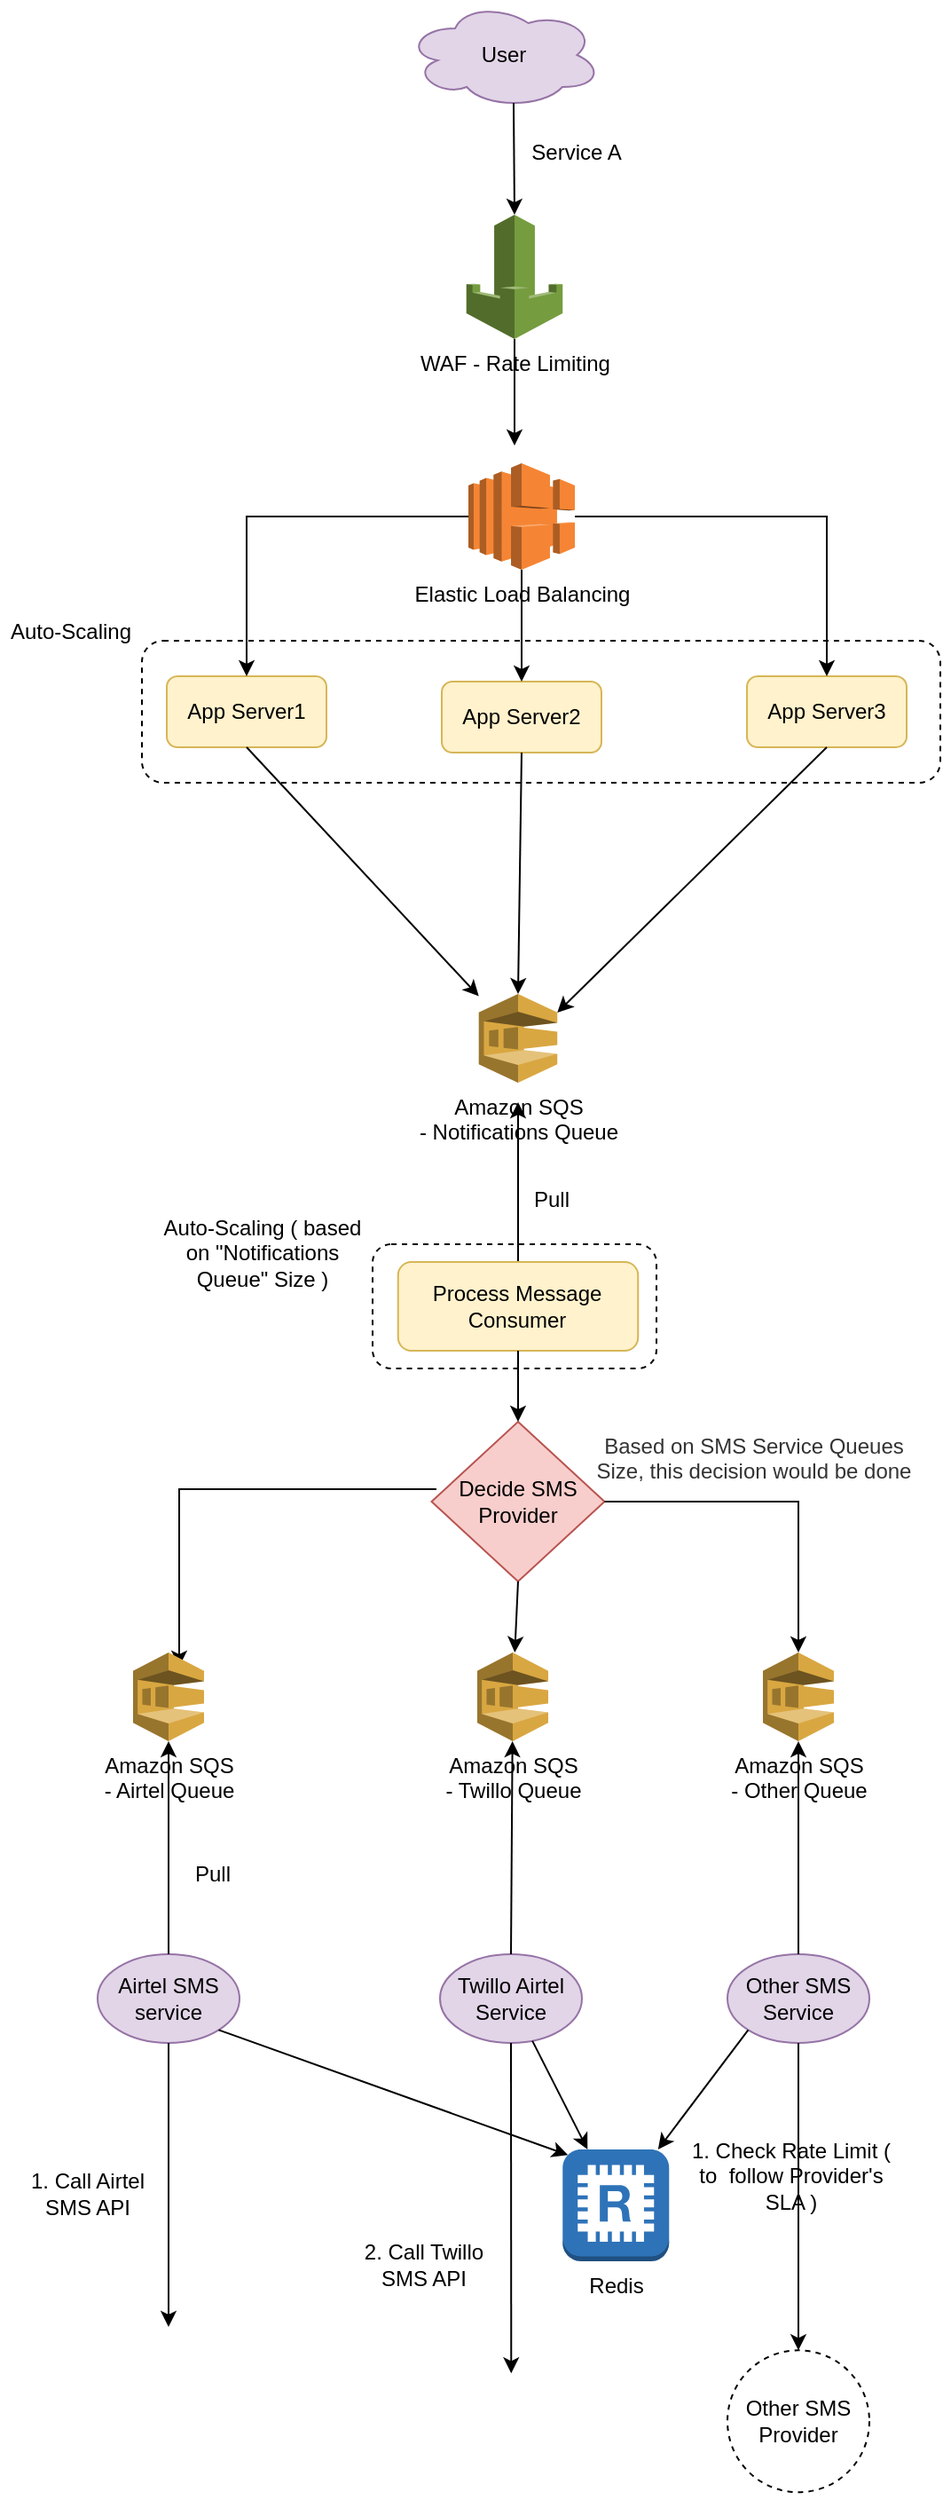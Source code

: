 <mxfile version="20.3.3" type="github">
  <diagram id="hSpV1MgLl40jB2ClibWX" name="Page-1">
    <mxGraphModel dx="946" dy="1626" grid="1" gridSize="10" guides="1" tooltips="1" connect="1" arrows="1" fold="1" page="1" pageScale="1" pageWidth="850" pageHeight="1100" math="0" shadow="0">
      <root>
        <mxCell id="0" />
        <mxCell id="1" parent="0" />
        <mxCell id="XWJMHJDdhMRQOgqJG1MP-10" value="" style="rounded=1;whiteSpace=wrap;html=1;dashed=1;" vertex="1" parent="1">
          <mxGeometry x="310" y="560" width="160" height="70" as="geometry" />
        </mxCell>
        <mxCell id="XWJMHJDdhMRQOgqJG1MP-1" value="" style="rounded=1;whiteSpace=wrap;html=1;dashed=1;" vertex="1" parent="1">
          <mxGeometry x="180" y="220" width="450" height="80" as="geometry" />
        </mxCell>
        <mxCell id="RC4oqEELy3gwianFtOuK-1" value="User" style="ellipse;shape=cloud;whiteSpace=wrap;html=1;fillColor=#e1d5e7;strokeColor=#9673a6;" parent="1" vertex="1">
          <mxGeometry x="328.99" y="-140" width="110" height="60" as="geometry" />
        </mxCell>
        <mxCell id="RC4oqEELy3gwianFtOuK-3" value="App Server1" style="rounded=1;whiteSpace=wrap;html=1;fillColor=#fff2cc;strokeColor=#d6b656;" parent="1" vertex="1">
          <mxGeometry x="194" y="240" width="90" height="40" as="geometry" />
        </mxCell>
        <mxCell id="RC4oqEELy3gwianFtOuK-5" value="" style="endArrow=classic;html=1;rounded=0;entryX=0.5;entryY=0;entryDx=0;entryDy=0;edgeStyle=orthogonalEdgeStyle;" parent="1" source="SCMvMcW7dWXdQyEaetod-3" target="RC4oqEELy3gwianFtOuK-3" edge="1">
          <mxGeometry width="50" height="50" relative="1" as="geometry">
            <mxPoint x="352.5" y="150" as="sourcePoint" />
            <mxPoint x="430" y="190" as="targetPoint" />
          </mxGeometry>
        </mxCell>
        <mxCell id="RC4oqEELy3gwianFtOuK-6" value="" style="endArrow=classic;html=1;rounded=0;exitX=0.55;exitY=0.95;exitDx=0;exitDy=0;exitPerimeter=0;entryX=0.5;entryY=0;entryDx=0;entryDy=0;entryPerimeter=0;" parent="1" source="RC4oqEELy3gwianFtOuK-1" target="XWJMHJDdhMRQOgqJG1MP-7" edge="1">
          <mxGeometry width="50" height="50" relative="1" as="geometry">
            <mxPoint x="380" y="240" as="sourcePoint" />
            <mxPoint x="393.673" y="111.249" as="targetPoint" />
          </mxGeometry>
        </mxCell>
        <mxCell id="RC4oqEELy3gwianFtOuK-7" value="App Server2" style="rounded=1;whiteSpace=wrap;html=1;fillColor=#fff2cc;strokeColor=#d6b656;" parent="1" vertex="1">
          <mxGeometry x="348.99" y="243" width="90" height="40" as="geometry" />
        </mxCell>
        <mxCell id="RC4oqEELy3gwianFtOuK-8" value="" style="endArrow=classic;html=1;rounded=0;exitX=0.5;exitY=1;exitDx=0;exitDy=0;exitPerimeter=0;" parent="1" source="SCMvMcW7dWXdQyEaetod-3" target="RC4oqEELy3gwianFtOuK-7" edge="1">
          <mxGeometry width="50" height="50" relative="1" as="geometry">
            <mxPoint x="395" y="190" as="sourcePoint" />
            <mxPoint x="430" y="190" as="targetPoint" />
          </mxGeometry>
        </mxCell>
        <mxCell id="RC4oqEELy3gwianFtOuK-9" value="App Server3" style="rounded=1;whiteSpace=wrap;html=1;fillColor=#fff2cc;strokeColor=#d6b656;" parent="1" vertex="1">
          <mxGeometry x="521" y="240" width="90" height="40" as="geometry" />
        </mxCell>
        <mxCell id="RC4oqEELy3gwianFtOuK-10" value="" style="endArrow=classic;html=1;rounded=0;entryX=0.5;entryY=0;entryDx=0;entryDy=0;edgeStyle=orthogonalEdgeStyle;" parent="1" source="SCMvMcW7dWXdQyEaetod-3" target="RC4oqEELy3gwianFtOuK-9" edge="1">
          <mxGeometry width="50" height="50" relative="1" as="geometry">
            <mxPoint x="437.5" y="150" as="sourcePoint" />
            <mxPoint x="430" y="190" as="targetPoint" />
          </mxGeometry>
        </mxCell>
        <mxCell id="RC4oqEELy3gwianFtOuK-12" value="Airtel SMS service" style="ellipse;whiteSpace=wrap;html=1;fillColor=#e1d5e7;strokeColor=#9673a6;" parent="1" vertex="1">
          <mxGeometry x="155" y="960" width="80" height="50" as="geometry" />
        </mxCell>
        <mxCell id="RC4oqEELy3gwianFtOuK-13" value="Twillo Airtel Service" style="ellipse;whiteSpace=wrap;html=1;fillColor=#e1d5e7;strokeColor=#9673a6;" parent="1" vertex="1">
          <mxGeometry x="348" y="960" width="80" height="50" as="geometry" />
        </mxCell>
        <mxCell id="RC4oqEELy3gwianFtOuK-14" value="" style="endArrow=classic;html=1;rounded=0;exitX=0.5;exitY=1;exitDx=0;exitDy=0;" parent="1" source="RC4oqEELy3gwianFtOuK-3" target="SCMvMcW7dWXdQyEaetod-4" edge="1">
          <mxGeometry width="50" height="50" relative="1" as="geometry">
            <mxPoint x="380" y="450" as="sourcePoint" />
            <mxPoint x="358.005" y="405.99" as="targetPoint" />
          </mxGeometry>
        </mxCell>
        <mxCell id="RC4oqEELy3gwianFtOuK-15" value="" style="endArrow=classic;html=1;rounded=0;exitX=0.5;exitY=1;exitDx=0;exitDy=0;entryX=0.5;entryY=0;entryDx=0;entryDy=0;entryPerimeter=0;" parent="1" source="RC4oqEELy3gwianFtOuK-7" target="SCMvMcW7dWXdQyEaetod-4" edge="1">
          <mxGeometry width="50" height="50" relative="1" as="geometry">
            <mxPoint x="249" y="280" as="sourcePoint" />
            <mxPoint x="392" y="410" as="targetPoint" />
          </mxGeometry>
        </mxCell>
        <mxCell id="RC4oqEELy3gwianFtOuK-16" value="" style="endArrow=classic;html=1;rounded=0;exitX=0.5;exitY=1;exitDx=0;exitDy=0;entryX=1;entryY=0.21;entryDx=0;entryDy=0;entryPerimeter=0;" parent="1" source="RC4oqEELy3gwianFtOuK-9" target="SCMvMcW7dWXdQyEaetod-4" edge="1">
          <mxGeometry width="50" height="50" relative="1" as="geometry">
            <mxPoint x="404" y="280" as="sourcePoint" />
            <mxPoint x="420" y="420" as="targetPoint" />
          </mxGeometry>
        </mxCell>
        <mxCell id="RC4oqEELy3gwianFtOuK-25" value="" style="endArrow=classic;html=1;rounded=0;exitX=0.5;exitY=0;exitDx=0;exitDy=0;" parent="1" source="RC4oqEELy3gwianFtOuK-27" edge="1">
          <mxGeometry width="50" height="50" relative="1" as="geometry">
            <mxPoint x="300" y="570" as="sourcePoint" />
            <mxPoint x="392" y="480" as="targetPoint" />
          </mxGeometry>
        </mxCell>
        <mxCell id="RC4oqEELy3gwianFtOuK-27" value="Process Message Consumer" style="rounded=1;whiteSpace=wrap;html=1;fillColor=#fff2cc;strokeColor=#d6b656;" parent="1" vertex="1">
          <mxGeometry x="324.37" y="570" width="135.25" height="50" as="geometry" />
        </mxCell>
        <mxCell id="RC4oqEELy3gwianFtOuK-29" value="" style="endArrow=classic;html=1;rounded=0;exitX=0.028;exitY=0.422;exitDx=0;exitDy=0;edgeStyle=orthogonalEdgeStyle;exitPerimeter=0;entryX=0.65;entryY=0.16;entryDx=0;entryDy=0;entryPerimeter=0;" parent="1" source="RC4oqEELy3gwianFtOuK-33" target="SCMvMcW7dWXdQyEaetod-10" edge="1">
          <mxGeometry width="50" height="50" relative="1" as="geometry">
            <mxPoint x="380" y="730" as="sourcePoint" />
            <mxPoint x="195" y="790" as="targetPoint" />
          </mxGeometry>
        </mxCell>
        <mxCell id="RC4oqEELy3gwianFtOuK-33" value="Decide SMS Provider" style="rhombus;whiteSpace=wrap;html=1;fillColor=#f8cecc;strokeColor=#b85450;" parent="1" vertex="1">
          <mxGeometry x="343.24" y="660" width="97.5" height="90" as="geometry" />
        </mxCell>
        <mxCell id="RC4oqEELy3gwianFtOuK-34" value="" style="endArrow=classic;html=1;rounded=0;exitX=0.5;exitY=1;exitDx=0;exitDy=0;entryX=0.5;entryY=0;entryDx=0;entryDy=0;" parent="1" source="RC4oqEELy3gwianFtOuK-27" target="RC4oqEELy3gwianFtOuK-33" edge="1">
          <mxGeometry width="50" height="50" relative="1" as="geometry">
            <mxPoint x="380" y="800" as="sourcePoint" />
            <mxPoint x="430" y="750" as="targetPoint" />
          </mxGeometry>
        </mxCell>
        <mxCell id="RC4oqEELy3gwianFtOuK-35" value="" style="endArrow=classic;html=1;rounded=0;exitX=0.5;exitY=1;exitDx=0;exitDy=0;" parent="1" source="RC4oqEELy3gwianFtOuK-33" target="SCMvMcW7dWXdQyEaetod-9" edge="1">
          <mxGeometry width="50" height="50" relative="1" as="geometry">
            <mxPoint x="380" y="750" as="sourcePoint" />
            <mxPoint x="389.535" y="790" as="targetPoint" />
          </mxGeometry>
        </mxCell>
        <mxCell id="RC4oqEELy3gwianFtOuK-37" value="" style="endArrow=classic;html=1;rounded=0;exitX=1;exitY=0.5;exitDx=0;exitDy=0;edgeStyle=orthogonalEdgeStyle;" parent="1" source="RC4oqEELy3gwianFtOuK-33" target="SCMvMcW7dWXdQyEaetod-8" edge="1">
          <mxGeometry width="50" height="50" relative="1" as="geometry">
            <mxPoint x="380" y="870" as="sourcePoint" />
            <mxPoint x="555" y="790" as="targetPoint" />
          </mxGeometry>
        </mxCell>
        <mxCell id="RC4oqEELy3gwianFtOuK-38" value="" style="endArrow=classic;html=1;rounded=0;exitX=0.5;exitY=0;exitDx=0;exitDy=0;" parent="1" source="RC4oqEELy3gwianFtOuK-12" edge="1" target="SCMvMcW7dWXdQyEaetod-10">
          <mxGeometry width="50" height="50" relative="1" as="geometry">
            <mxPoint x="380" y="910" as="sourcePoint" />
            <mxPoint x="195" y="840" as="targetPoint" />
          </mxGeometry>
        </mxCell>
        <mxCell id="RC4oqEELy3gwianFtOuK-40" value="" style="endArrow=classic;html=1;rounded=0;exitX=0.5;exitY=0;exitDx=0;exitDy=0;" parent="1" source="RC4oqEELy3gwianFtOuK-13" target="SCMvMcW7dWXdQyEaetod-9" edge="1">
          <mxGeometry width="50" height="50" relative="1" as="geometry">
            <mxPoint x="380" y="910" as="sourcePoint" />
            <mxPoint x="388" y="840" as="targetPoint" />
          </mxGeometry>
        </mxCell>
        <mxCell id="RC4oqEELy3gwianFtOuK-41" value="Other SMS Service" style="ellipse;whiteSpace=wrap;html=1;fillColor=#e1d5e7;strokeColor=#9673a6;" parent="1" vertex="1">
          <mxGeometry x="510" y="960" width="80" height="50" as="geometry" />
        </mxCell>
        <mxCell id="RC4oqEELy3gwianFtOuK-42" value="" style="endArrow=classic;html=1;rounded=0;" parent="1" source="RC4oqEELy3gwianFtOuK-41" target="SCMvMcW7dWXdQyEaetod-8" edge="1">
          <mxGeometry width="50" height="50" relative="1" as="geometry">
            <mxPoint x="550" y="950" as="sourcePoint" />
            <mxPoint x="555" y="840" as="targetPoint" />
          </mxGeometry>
        </mxCell>
        <mxCell id="hsocOPPATjzEpRB6f7Aq-1" value="Pull" style="text;html=1;strokeColor=none;fillColor=none;align=center;verticalAlign=middle;whiteSpace=wrap;rounded=0;" parent="1" vertex="1">
          <mxGeometry x="190" y="900" width="60" height="30" as="geometry" />
        </mxCell>
        <mxCell id="hsocOPPATjzEpRB6f7Aq-2" value="Pull" style="text;html=1;strokeColor=none;fillColor=none;align=center;verticalAlign=middle;whiteSpace=wrap;rounded=0;" parent="1" vertex="1">
          <mxGeometry x="380.74" y="520" width="60" height="30" as="geometry" />
        </mxCell>
        <mxCell id="SCMvMcW7dWXdQyEaetod-3" value="Elastic Load Balancing" style="outlineConnect=0;dashed=0;verticalLabelPosition=bottom;verticalAlign=top;align=center;html=1;shape=mxgraph.aws3.elastic_load_balancing;fillColor=#F58534;gradientColor=none;" parent="1" vertex="1">
          <mxGeometry x="364" y="120" width="60" height="60" as="geometry" />
        </mxCell>
        <mxCell id="SCMvMcW7dWXdQyEaetod-4" value="&lt;div&gt;Amazon SQS &lt;br&gt;&lt;/div&gt;&lt;div&gt;- Notifications Queue&lt;/div&gt;" style="outlineConnect=0;dashed=0;verticalLabelPosition=bottom;verticalAlign=top;align=center;html=1;shape=mxgraph.aws3.sqs;fillColor=#D9A741;gradientColor=none;" parent="1" vertex="1">
          <mxGeometry x="369.87" y="419" width="44.25" height="50" as="geometry" />
        </mxCell>
        <mxCell id="SCMvMcW7dWXdQyEaetod-6" value="Auto-Scaling ( based on &quot;Notifications Queue&quot; Size )" style="text;html=1;strokeColor=none;fillColor=none;align=center;verticalAlign=middle;whiteSpace=wrap;rounded=0;" parent="1" vertex="1">
          <mxGeometry x="190" y="550" width="116" height="30" as="geometry" />
        </mxCell>
        <mxCell id="SCMvMcW7dWXdQyEaetod-7" value="&lt;div style=&quot;text-align: center;&quot;&gt;&lt;span style=&quot;background-color: initial;&quot;&gt;&lt;font color=&quot;#333333&quot;&gt;Based on SMS Service Queues Size, this decision would be done&lt;/font&gt;&lt;/span&gt;&lt;/div&gt;" style="text;whiteSpace=wrap;html=1;" parent="1" vertex="1">
          <mxGeometry x="428" y="660" width="192" height="40" as="geometry" />
        </mxCell>
        <mxCell id="SCMvMcW7dWXdQyEaetod-8" value="&lt;div&gt;Amazon SQS &lt;br&gt;&lt;/div&gt;&lt;div&gt;- Other Queue &lt;/div&gt;" style="outlineConnect=0;dashed=0;verticalLabelPosition=bottom;verticalAlign=top;align=center;html=1;shape=mxgraph.aws3.sqs;fillColor=#D9A741;gradientColor=none;" parent="1" vertex="1">
          <mxGeometry x="530" y="790" width="40" height="50" as="geometry" />
        </mxCell>
        <mxCell id="SCMvMcW7dWXdQyEaetod-9" value="&lt;div&gt;Amazon SQS&lt;/div&gt;&lt;div&gt;- Twillo Queue &lt;br&gt;&lt;/div&gt;" style="outlineConnect=0;dashed=0;verticalLabelPosition=bottom;verticalAlign=top;align=center;html=1;shape=mxgraph.aws3.sqs;fillColor=#D9A741;gradientColor=none;" parent="1" vertex="1">
          <mxGeometry x="369" y="790" width="40" height="50" as="geometry" />
        </mxCell>
        <mxCell id="SCMvMcW7dWXdQyEaetod-10" value="&lt;div&gt;Amazon SQS &lt;br&gt;&lt;/div&gt;&lt;div&gt;- Airtel Queue &lt;/div&gt;" style="outlineConnect=0;dashed=0;verticalLabelPosition=bottom;verticalAlign=top;align=center;html=1;shape=mxgraph.aws3.sqs;fillColor=#D9A741;gradientColor=none;" parent="1" vertex="1">
          <mxGeometry x="175" y="790" width="40" height="50" as="geometry" />
        </mxCell>
        <mxCell id="XWJMHJDdhMRQOgqJG1MP-2" value="Service A" style="text;html=1;strokeColor=none;fillColor=none;align=center;verticalAlign=middle;whiteSpace=wrap;rounded=0;dashed=1;" vertex="1" parent="1">
          <mxGeometry x="395" y="-70" width="60" height="30" as="geometry" />
        </mxCell>
        <mxCell id="XWJMHJDdhMRQOgqJG1MP-6" value="Auto-Scaling" style="text;html=1;strokeColor=none;fillColor=none;align=center;verticalAlign=middle;whiteSpace=wrap;rounded=0;dashed=1;" vertex="1" parent="1">
          <mxGeometry x="100" y="200" width="80" height="30" as="geometry" />
        </mxCell>
        <mxCell id="XWJMHJDdhMRQOgqJG1MP-7" value="WAF - Rate Limiting" style="outlineConnect=0;dashed=0;verticalLabelPosition=bottom;verticalAlign=top;align=center;html=1;shape=mxgraph.aws3.waf;fillColor=#759C3E;gradientColor=none;" vertex="1" parent="1">
          <mxGeometry x="362.87" y="-20" width="54.26" height="70" as="geometry" />
        </mxCell>
        <mxCell id="XWJMHJDdhMRQOgqJG1MP-9" value="" style="endArrow=classic;html=1;rounded=0;exitX=0.5;exitY=1;exitDx=0;exitDy=0;exitPerimeter=0;" edge="1" parent="1" source="XWJMHJDdhMRQOgqJG1MP-7">
          <mxGeometry width="50" height="50" relative="1" as="geometry">
            <mxPoint x="340" y="160" as="sourcePoint" />
            <mxPoint x="390" y="110" as="targetPoint" />
          </mxGeometry>
        </mxCell>
        <mxCell id="XWJMHJDdhMRQOgqJG1MP-11" value="Redis" style="outlineConnect=0;dashed=0;verticalLabelPosition=bottom;verticalAlign=top;align=center;html=1;shape=mxgraph.aws3.redis;fillColor=#2E73B8;gradientColor=none;" vertex="1" parent="1">
          <mxGeometry x="417.13" y="1070" width="60" height="63" as="geometry" />
        </mxCell>
        <mxCell id="XWJMHJDdhMRQOgqJG1MP-13" value="" style="endArrow=classic;html=1;rounded=0;exitX=1;exitY=1;exitDx=0;exitDy=0;entryX=0.05;entryY=0.05;entryDx=0;entryDy=0;entryPerimeter=0;" edge="1" parent="1" source="RC4oqEELy3gwianFtOuK-12" target="XWJMHJDdhMRQOgqJG1MP-11">
          <mxGeometry width="50" height="50" relative="1" as="geometry">
            <mxPoint x="340" y="1230" as="sourcePoint" />
            <mxPoint x="390" y="1180" as="targetPoint" />
          </mxGeometry>
        </mxCell>
        <mxCell id="XWJMHJDdhMRQOgqJG1MP-16" value="1. Check Rate Limit ( to&amp;nbsp; follow Provider&#39;s SLA )" style="text;html=1;strokeColor=none;fillColor=none;align=center;verticalAlign=middle;whiteSpace=wrap;rounded=0;dashed=1;" vertex="1" parent="1">
          <mxGeometry x="481" y="1070" width="130" height="30" as="geometry" />
        </mxCell>
        <mxCell id="XWJMHJDdhMRQOgqJG1MP-17" value="" style="endArrow=classic;html=1;rounded=0;" edge="1" parent="1" source="RC4oqEELy3gwianFtOuK-13" target="XWJMHJDdhMRQOgqJG1MP-11">
          <mxGeometry width="50" height="50" relative="1" as="geometry">
            <mxPoint x="340" y="1110" as="sourcePoint" />
            <mxPoint x="390" y="1060" as="targetPoint" />
          </mxGeometry>
        </mxCell>
        <mxCell id="XWJMHJDdhMRQOgqJG1MP-18" value="" style="endArrow=classic;html=1;rounded=0;exitX=0;exitY=1;exitDx=0;exitDy=0;" edge="1" parent="1" source="RC4oqEELy3gwianFtOuK-41" target="XWJMHJDdhMRQOgqJG1MP-11">
          <mxGeometry width="50" height="50" relative="1" as="geometry">
            <mxPoint x="340" y="1110" as="sourcePoint" />
            <mxPoint x="390" y="1060" as="targetPoint" />
          </mxGeometry>
        </mxCell>
        <mxCell id="XWJMHJDdhMRQOgqJG1MP-20" value="" style="shape=image;imageAspect=0;aspect=fixed;verticalLabelPosition=bottom;verticalAlign=top;dashed=1;image=https://5.imimg.com/data5/YU/PM/MY-7507097/sms-api-airtel-provider-250x250.png;" vertex="1" parent="1">
          <mxGeometry x="130.73" y="1170" width="128.53" height="96.14" as="geometry" />
        </mxCell>
        <mxCell id="XWJMHJDdhMRQOgqJG1MP-21" value="" style="endArrow=classic;html=1;rounded=0;exitX=0.5;exitY=1;exitDx=0;exitDy=0;" edge="1" parent="1" source="RC4oqEELy3gwianFtOuK-12" target="XWJMHJDdhMRQOgqJG1MP-20">
          <mxGeometry width="50" height="50" relative="1" as="geometry">
            <mxPoint x="340" y="1170" as="sourcePoint" />
            <mxPoint x="390" y="1120" as="targetPoint" />
          </mxGeometry>
        </mxCell>
        <mxCell id="XWJMHJDdhMRQOgqJG1MP-22" value="1. Call Airtel SMS API" style="text;html=1;strokeColor=none;fillColor=none;align=center;verticalAlign=middle;whiteSpace=wrap;rounded=0;dashed=1;" vertex="1" parent="1">
          <mxGeometry x="110" y="1080" width="79" height="30" as="geometry" />
        </mxCell>
        <mxCell id="XWJMHJDdhMRQOgqJG1MP-23" value="" style="shape=image;imageAspect=0;aspect=fixed;verticalLabelPosition=bottom;verticalAlign=top;dashed=1;image=https://www.gopomelo.com/hubfs/twilio-logo-red.png;" vertex="1" parent="1">
          <mxGeometry x="312.33" y="1196.14" width="151.67" height="70" as="geometry" />
        </mxCell>
        <mxCell id="XWJMHJDdhMRQOgqJG1MP-24" value="" style="endArrow=classic;html=1;rounded=0;exitX=0.5;exitY=1;exitDx=0;exitDy=0;" edge="1" parent="1" source="RC4oqEELy3gwianFtOuK-13" target="XWJMHJDdhMRQOgqJG1MP-23">
          <mxGeometry width="50" height="50" relative="1" as="geometry">
            <mxPoint x="340" y="1080" as="sourcePoint" />
            <mxPoint x="390" y="1030" as="targetPoint" />
          </mxGeometry>
        </mxCell>
        <mxCell id="XWJMHJDdhMRQOgqJG1MP-25" value="2. Call Twillo SMS API" style="text;html=1;strokeColor=none;fillColor=none;align=center;verticalAlign=middle;whiteSpace=wrap;rounded=0;dashed=1;" vertex="1" parent="1">
          <mxGeometry x="300" y="1120" width="77.99" height="30" as="geometry" />
        </mxCell>
        <mxCell id="XWJMHJDdhMRQOgqJG1MP-26" value="Other SMS Provider" style="ellipse;whiteSpace=wrap;html=1;aspect=fixed;dashed=1;" vertex="1" parent="1">
          <mxGeometry x="510" y="1183.14" width="80" height="80" as="geometry" />
        </mxCell>
        <mxCell id="XWJMHJDdhMRQOgqJG1MP-27" value="" style="endArrow=classic;html=1;rounded=0;exitX=0.5;exitY=1;exitDx=0;exitDy=0;" edge="1" parent="1" source="RC4oqEELy3gwianFtOuK-41" target="XWJMHJDdhMRQOgqJG1MP-26">
          <mxGeometry width="50" height="50" relative="1" as="geometry">
            <mxPoint x="340" y="1020" as="sourcePoint" />
            <mxPoint x="390" y="970" as="targetPoint" />
          </mxGeometry>
        </mxCell>
      </root>
    </mxGraphModel>
  </diagram>
</mxfile>
